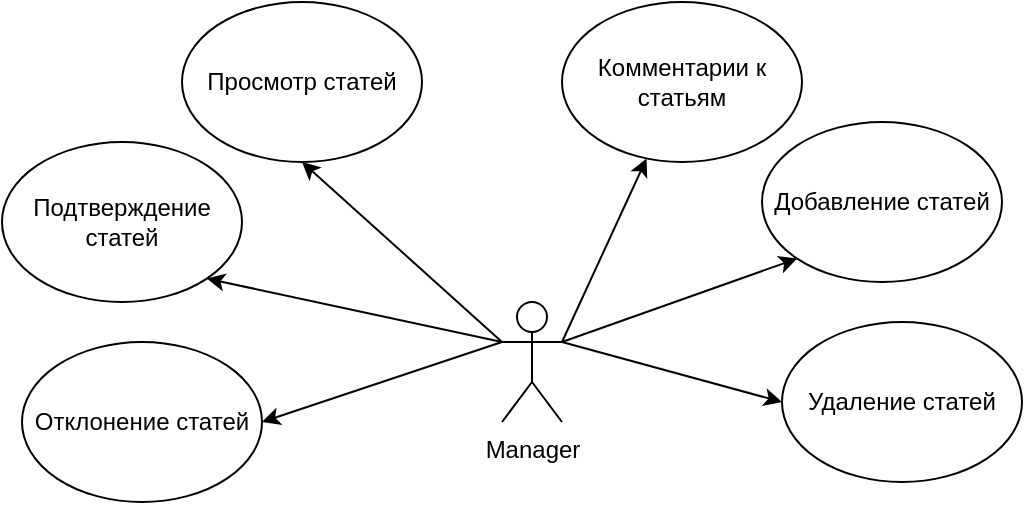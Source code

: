 <mxfile version="14.5.4" type="device"><diagram id="Mz2gQT2LdaM3RYOQL13W" name="Page-1"><mxGraphModel dx="1108" dy="431" grid="1" gridSize="10" guides="1" tooltips="1" connect="1" arrows="1" fold="1" page="1" pageScale="1" pageWidth="2336" pageHeight="1654" math="0" shadow="0"><root><mxCell id="0"/><mxCell id="1" parent="0"/><mxCell id="-Qq93KCnBl0_s0vQaeHl-21" style="edgeStyle=none;rounded=0;orthogonalLoop=1;jettySize=auto;html=1;exitX=1;exitY=0.333;exitDx=0;exitDy=0;exitPerimeter=0;entryX=0;entryY=0.5;entryDx=0;entryDy=0;" edge="1" parent="1" source="-Qq93KCnBl0_s0vQaeHl-30" target="-Qq93KCnBl0_s0vQaeHl-37"><mxGeometry relative="1" as="geometry"/></mxCell><mxCell id="-Qq93KCnBl0_s0vQaeHl-23" style="edgeStyle=none;rounded=0;orthogonalLoop=1;jettySize=auto;html=1;exitX=1;exitY=0.333;exitDx=0;exitDy=0;exitPerimeter=0;entryX=0;entryY=1;entryDx=0;entryDy=0;" edge="1" parent="1" source="-Qq93KCnBl0_s0vQaeHl-30" target="-Qq93KCnBl0_s0vQaeHl-35"><mxGeometry relative="1" as="geometry"/></mxCell><mxCell id="-Qq93KCnBl0_s0vQaeHl-24" style="edgeStyle=none;rounded=0;orthogonalLoop=1;jettySize=auto;html=1;exitX=0;exitY=0.333;exitDx=0;exitDy=0;exitPerimeter=0;entryX=0.5;entryY=1;entryDx=0;entryDy=0;" edge="1" parent="1" source="-Qq93KCnBl0_s0vQaeHl-30" target="-Qq93KCnBl0_s0vQaeHl-32"><mxGeometry relative="1" as="geometry"/></mxCell><mxCell id="-Qq93KCnBl0_s0vQaeHl-25" style="edgeStyle=none;rounded=0;orthogonalLoop=1;jettySize=auto;html=1;exitX=0;exitY=0.333;exitDx=0;exitDy=0;exitPerimeter=0;entryX=1;entryY=1;entryDx=0;entryDy=0;" edge="1" parent="1" source="-Qq93KCnBl0_s0vQaeHl-30" target="-Qq93KCnBl0_s0vQaeHl-34"><mxGeometry relative="1" as="geometry"/></mxCell><mxCell id="-Qq93KCnBl0_s0vQaeHl-26" style="edgeStyle=none;rounded=0;orthogonalLoop=1;jettySize=auto;html=1;exitX=0;exitY=0.333;exitDx=0;exitDy=0;exitPerimeter=0;entryX=1;entryY=0.5;entryDx=0;entryDy=0;" edge="1" parent="1" source="-Qq93KCnBl0_s0vQaeHl-30" target="-Qq93KCnBl0_s0vQaeHl-38"><mxGeometry relative="1" as="geometry"/></mxCell><mxCell id="-Qq93KCnBl0_s0vQaeHl-27" style="edgeStyle=none;rounded=0;orthogonalLoop=1;jettySize=auto;html=1;exitX=1;exitY=0.333;exitDx=0;exitDy=0;exitPerimeter=0;" edge="1" parent="1" source="-Qq93KCnBl0_s0vQaeHl-30" target="-Qq93KCnBl0_s0vQaeHl-33"><mxGeometry relative="1" as="geometry"/></mxCell><mxCell id="-Qq93KCnBl0_s0vQaeHl-30" value="Manager" style="shape=umlActor;verticalLabelPosition=bottom;verticalAlign=top;html=1;outlineConnect=0;" vertex="1" parent="1"><mxGeometry x="460" y="330" width="30" height="60" as="geometry"/></mxCell><mxCell id="-Qq93KCnBl0_s0vQaeHl-32" value="Просмотр статей" style="ellipse;whiteSpace=wrap;html=1;" vertex="1" parent="1"><mxGeometry x="300" y="180" width="120" height="80" as="geometry"/></mxCell><mxCell id="-Qq93KCnBl0_s0vQaeHl-33" value="Комментарии к статьям" style="ellipse;whiteSpace=wrap;html=1;" vertex="1" parent="1"><mxGeometry x="490" y="180" width="120" height="80" as="geometry"/></mxCell><mxCell id="-Qq93KCnBl0_s0vQaeHl-34" value="Подтверждение статей" style="ellipse;whiteSpace=wrap;html=1;" vertex="1" parent="1"><mxGeometry x="210" y="250" width="120" height="80" as="geometry"/></mxCell><mxCell id="-Qq93KCnBl0_s0vQaeHl-35" value="Добавление статей" style="ellipse;whiteSpace=wrap;html=1;" vertex="1" parent="1"><mxGeometry x="590" y="240" width="120" height="80" as="geometry"/></mxCell><mxCell id="-Qq93KCnBl0_s0vQaeHl-37" value="Удаление статей" style="ellipse;whiteSpace=wrap;html=1;" vertex="1" parent="1"><mxGeometry x="600" y="340" width="120" height="80" as="geometry"/></mxCell><mxCell id="-Qq93KCnBl0_s0vQaeHl-38" value="Отклонение статей" style="ellipse;whiteSpace=wrap;html=1;" vertex="1" parent="1"><mxGeometry x="220" y="350" width="120" height="80" as="geometry"/></mxCell></root></mxGraphModel></diagram></mxfile>